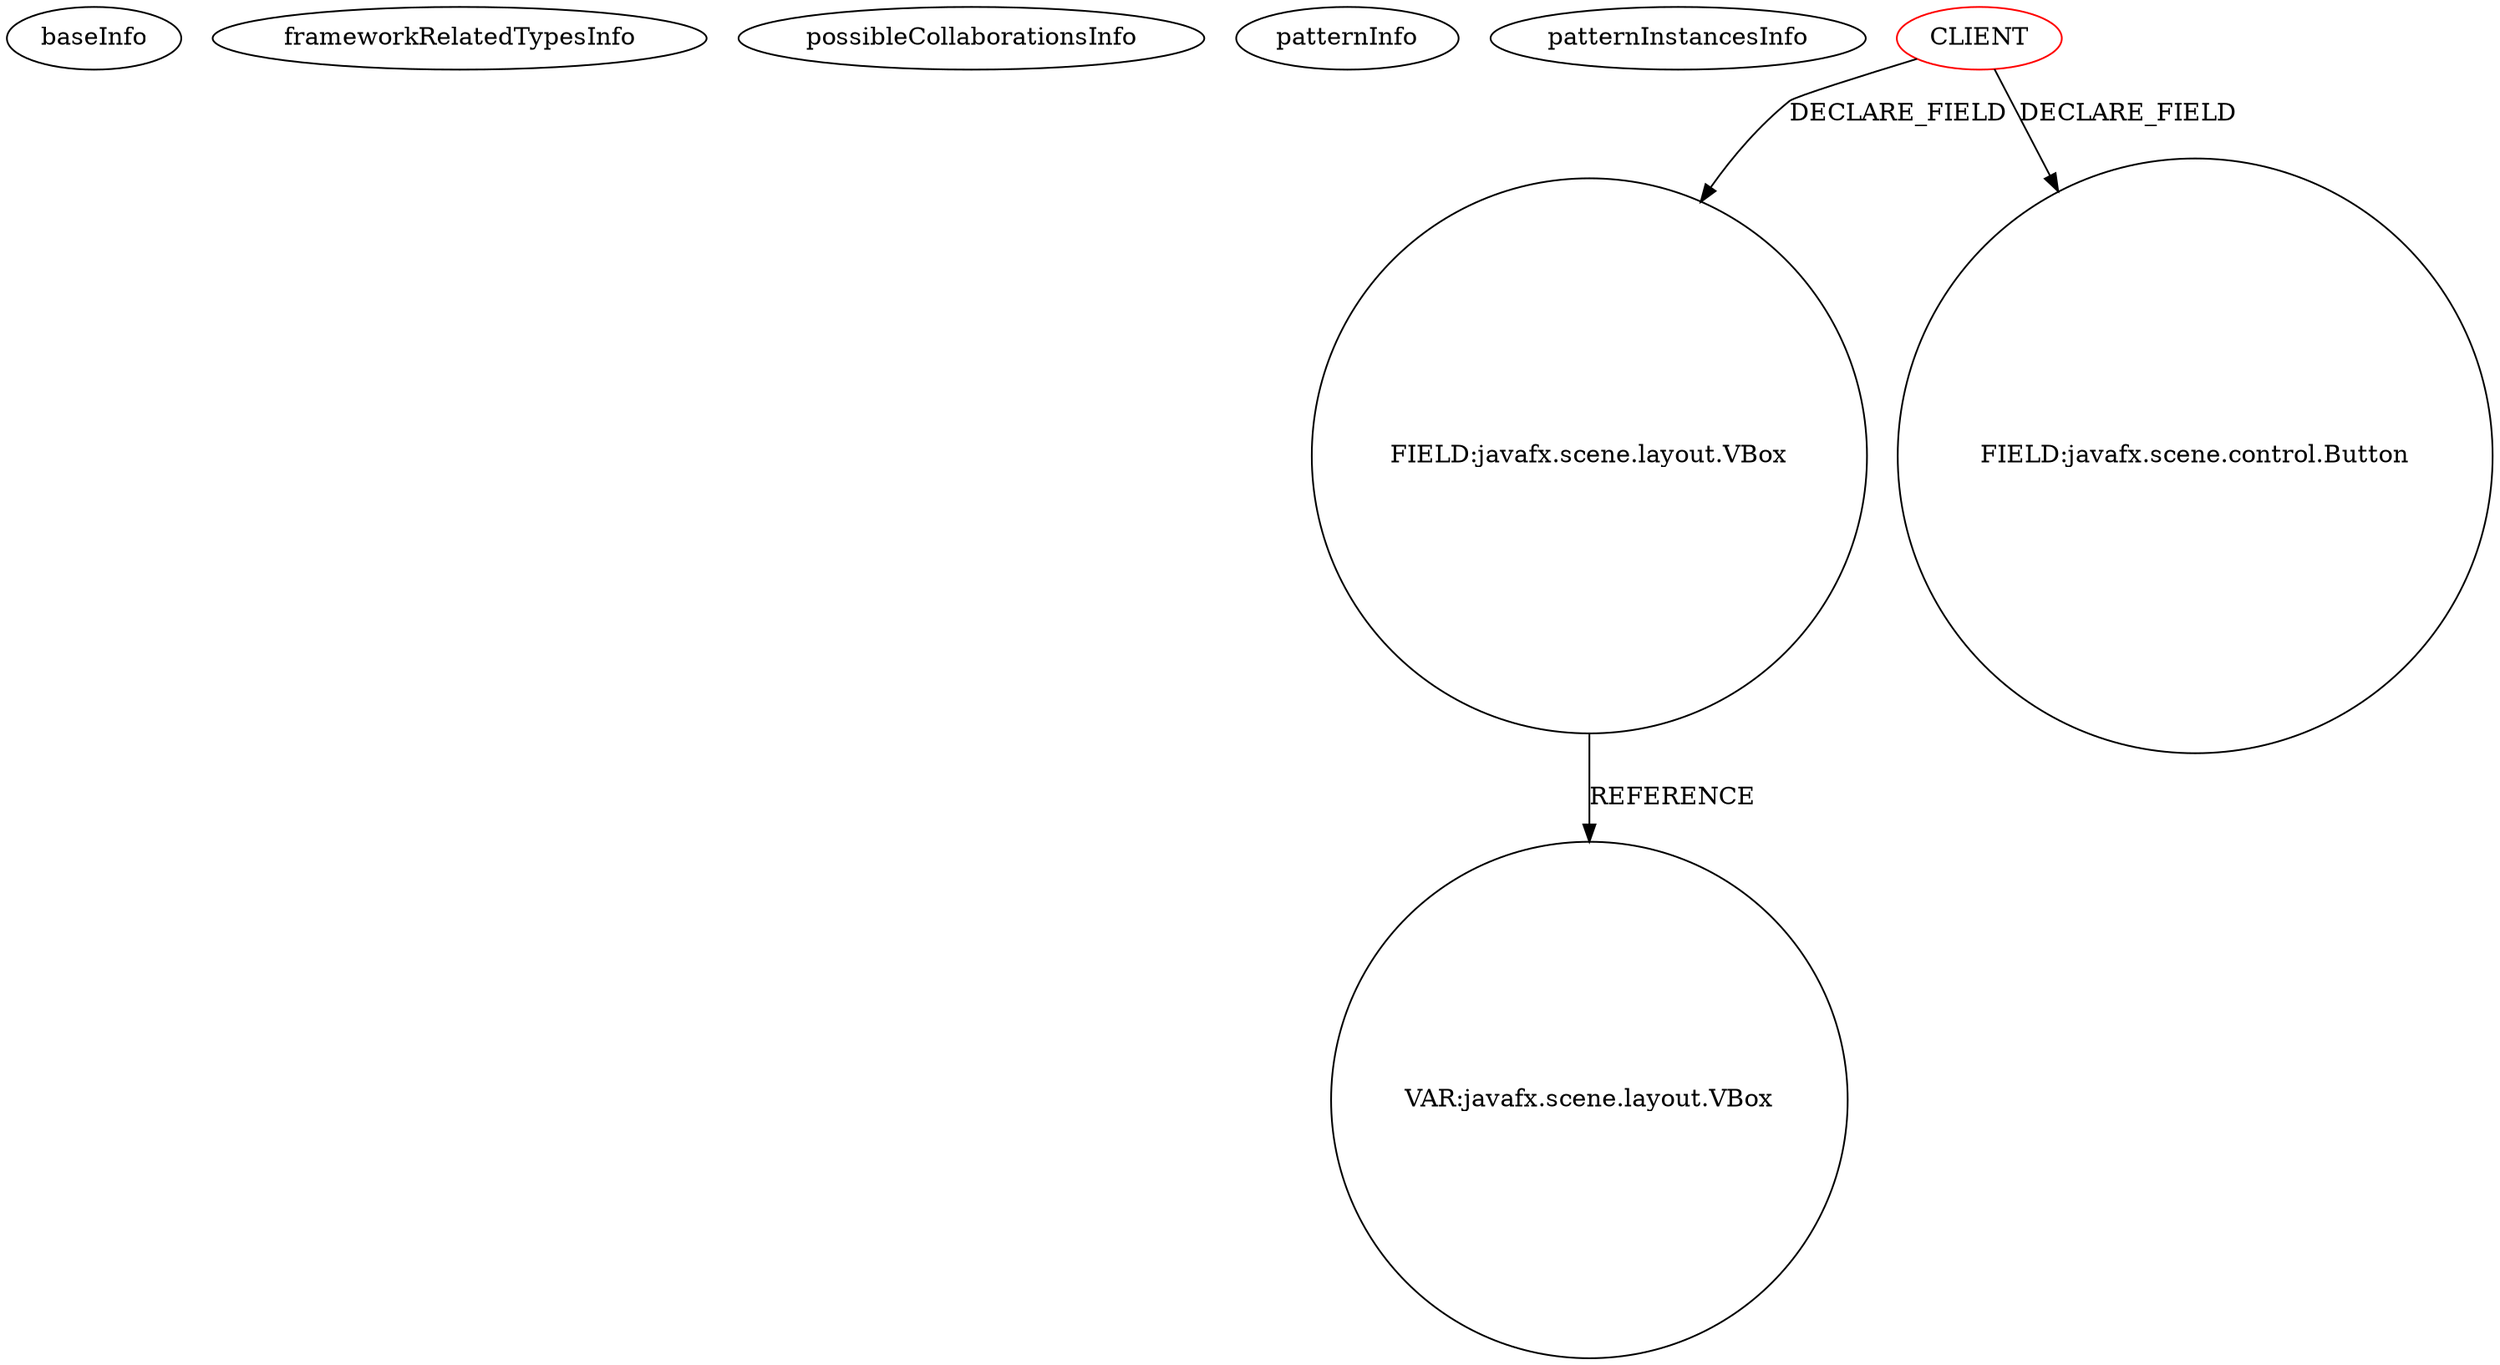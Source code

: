 digraph {
baseInfo[graphId=1067,category="pattern",isAnonymous=false,possibleRelation=false]
frameworkRelatedTypesInfo[]
possibleCollaborationsInfo[]
patternInfo[frequency=2.0,patternRootClient=0]
patternInstancesInfo[0="sushkrish-CityLife~/sushkrish-CityLife/CityLife-master/src/view/MarketView.java~MarketView~4333",1="brunoborges-fx2048~/brunoborges-fx2048/fx2048-master/src/game2048/Board.java~Board~2229"]
76[label="FIELD:javafx.scene.layout.VBox",vertexType="FIELD_DECLARATION",isFrameworkType=false,shape=circle]
419[label="VAR:javafx.scene.layout.VBox",vertexType="VARIABLE_EXPRESION",isFrameworkType=false,shape=circle]
0[label="CLIENT",vertexType="ROOT_CLIENT_CLASS_DECLARATION",isFrameworkType=false,color=red]
8[label="FIELD:javafx.scene.control.Button",vertexType="FIELD_DECLARATION",isFrameworkType=false,shape=circle]
0->76[label="DECLARE_FIELD"]
76->419[label="REFERENCE"]
0->8[label="DECLARE_FIELD"]
}
